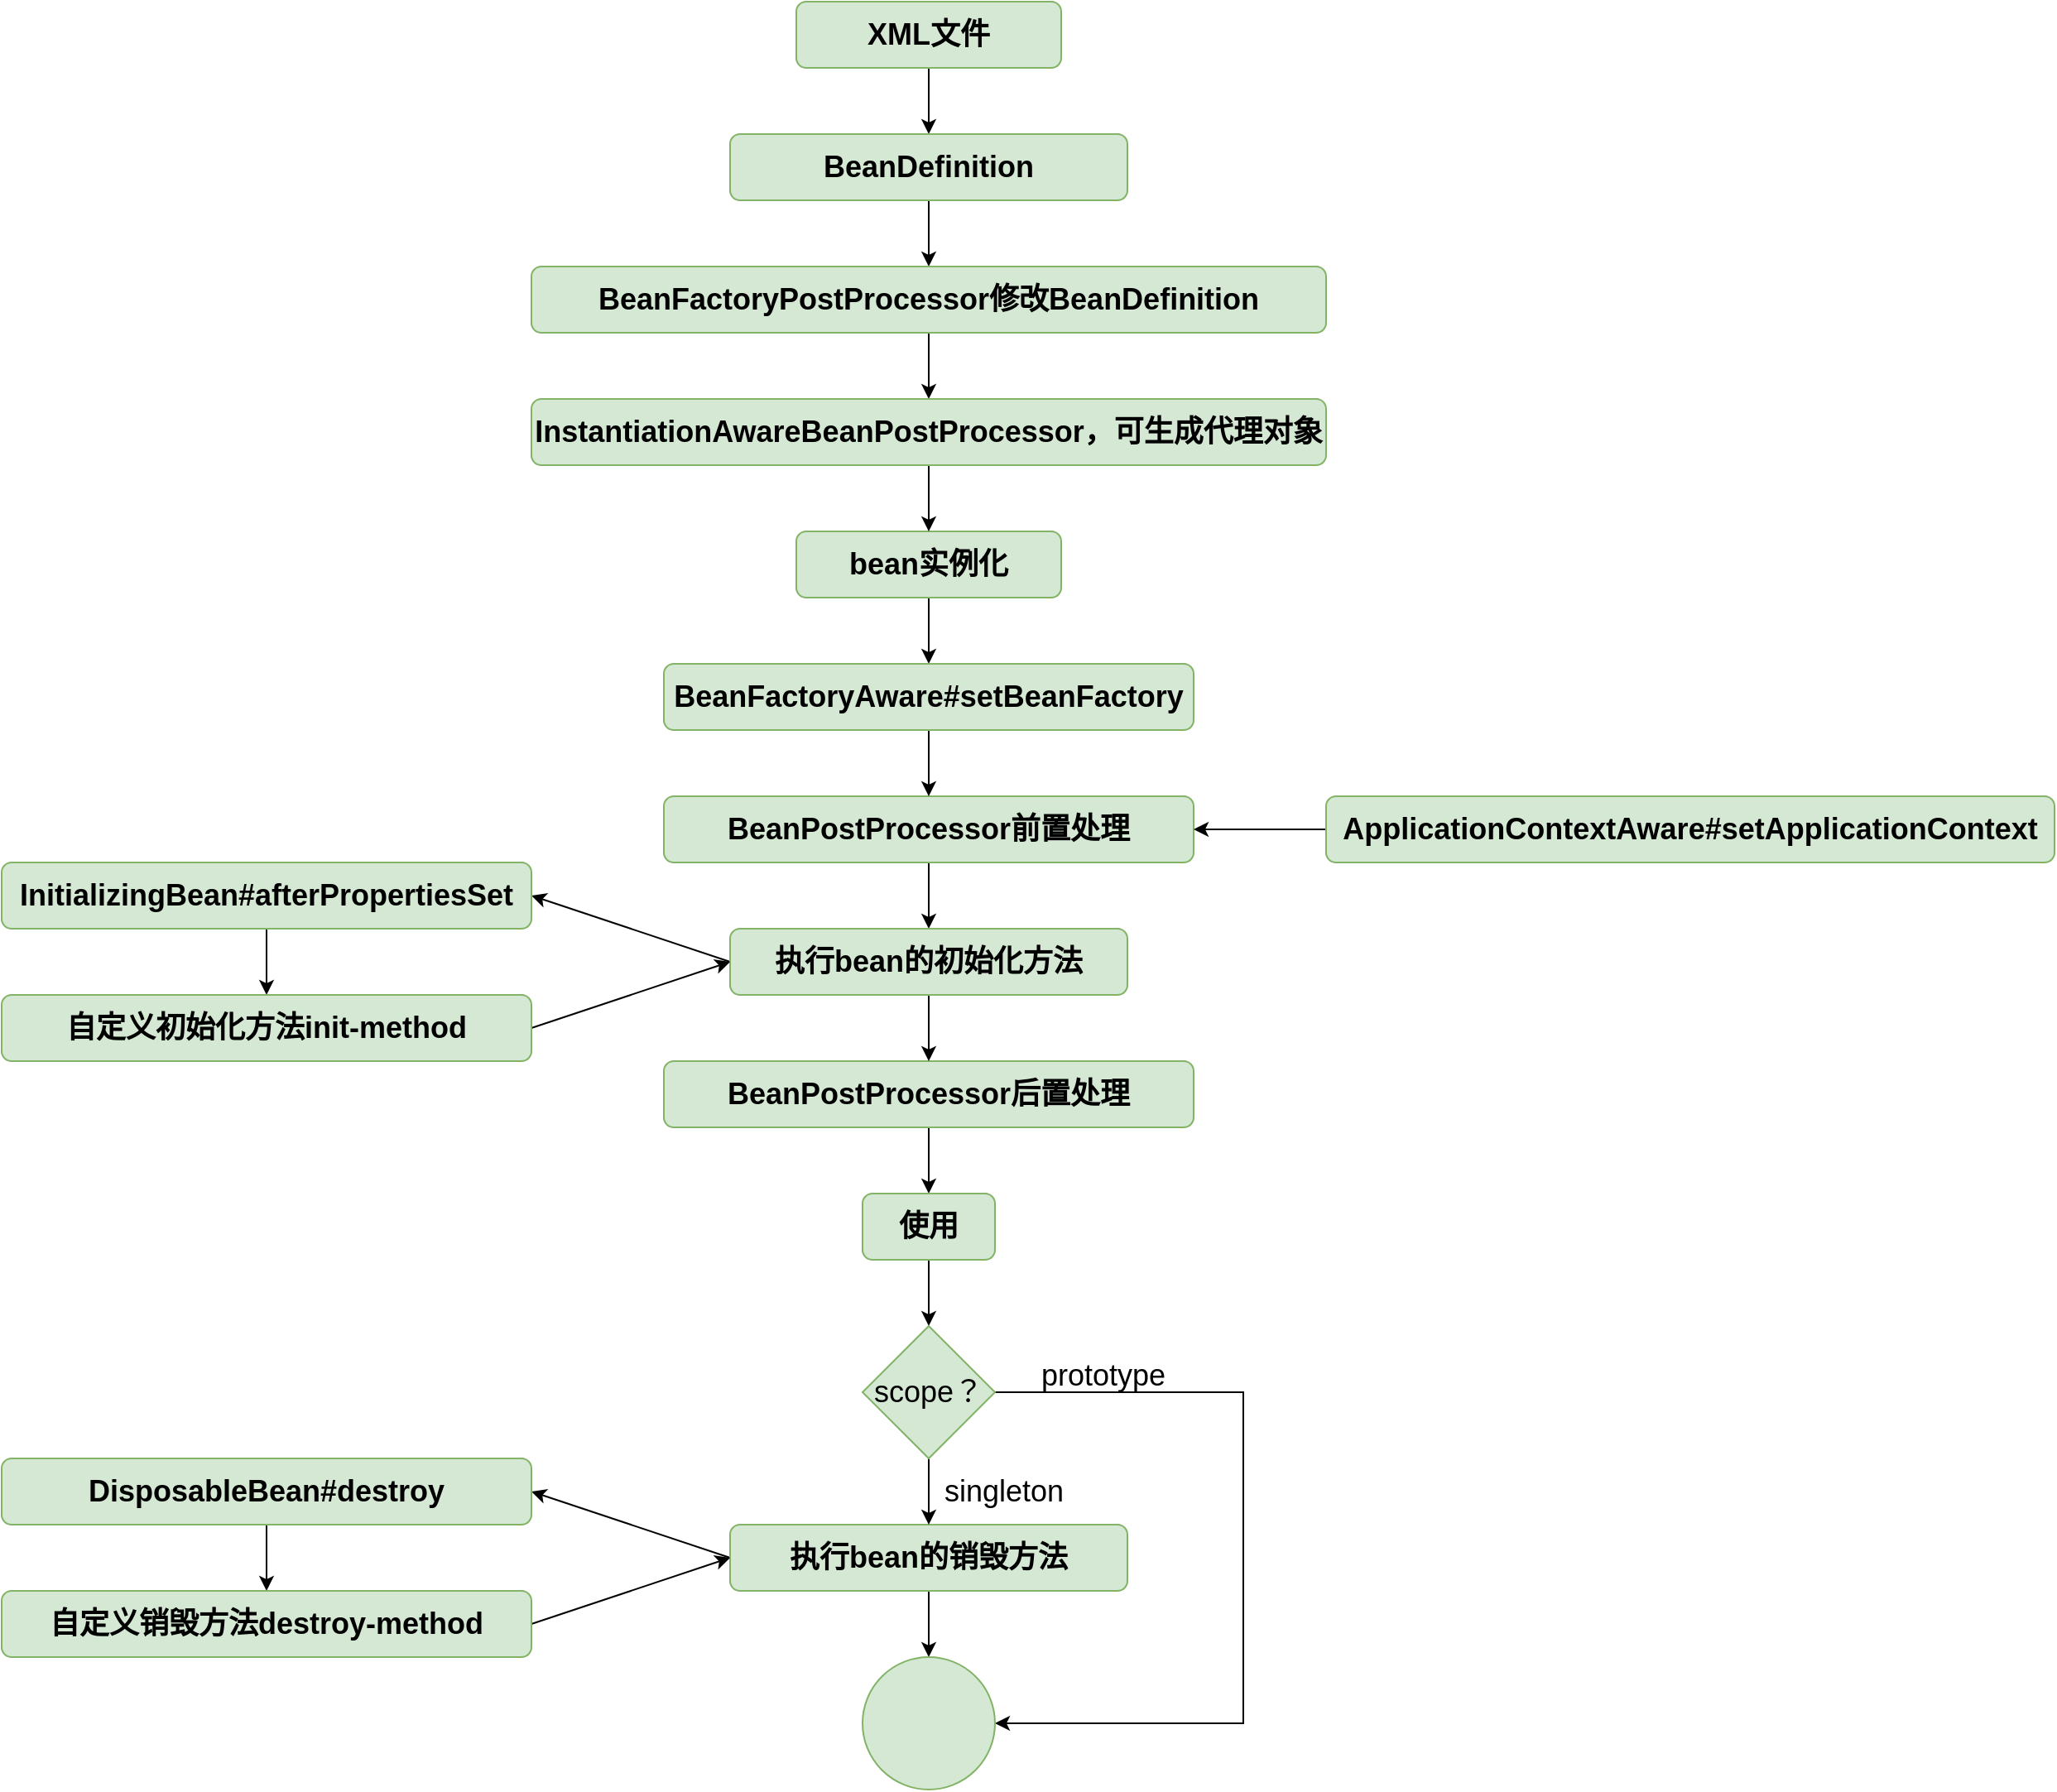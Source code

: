 <mxfile version="13.9.9" type="device"><diagram id="XCup01_M196d-NdNm2gF" name="第 1 页"><mxGraphModel dx="2889" dy="2351" grid="1" gridSize="10" guides="1" tooltips="1" connect="1" arrows="1" fold="1" page="1" pageScale="1" pageWidth="827" pageHeight="1169" math="0" shadow="0"><root><mxCell id="0"/><mxCell id="1" parent="0"/><mxCell id="z_zPgIQAVSieib9A5ZdU-8" style="edgeStyle=orthogonalEdgeStyle;rounded=0;orthogonalLoop=1;jettySize=auto;html=1;exitX=0.5;exitY=1;exitDx=0;exitDy=0;entryX=0.5;entryY=0;entryDx=0;entryDy=0;" parent="1" source="z_zPgIQAVSieib9A5ZdU-1" target="z_zPgIQAVSieib9A5ZdU-2" edge="1"><mxGeometry relative="1" as="geometry"/></mxCell><mxCell id="z_zPgIQAVSieib9A5ZdU-1" value="&lt;font style=&quot;font-size: 18px&quot;&gt;&lt;span&gt;XML文件&lt;/span&gt;&lt;/font&gt;" style="rounded=1;whiteSpace=wrap;html=1;strokeColor=#82b366;fillColor=#d5e8d4;fontStyle=1" parent="1" vertex="1"><mxGeometry x="280" y="-40" width="160" height="40" as="geometry"/></mxCell><mxCell id="z_zPgIQAVSieib9A5ZdU-9" style="edgeStyle=orthogonalEdgeStyle;rounded=0;orthogonalLoop=1;jettySize=auto;html=1;exitX=0.5;exitY=1;exitDx=0;exitDy=0;entryX=0.5;entryY=0;entryDx=0;entryDy=0;" parent="1" source="z_zPgIQAVSieib9A5ZdU-2" edge="1"><mxGeometry relative="1" as="geometry"><mxPoint x="360" y="120" as="targetPoint"/></mxGeometry></mxCell><mxCell id="z_zPgIQAVSieib9A5ZdU-2" value="&lt;font style=&quot;font-size: 18px&quot;&gt;BeanDefinition&lt;/font&gt;" style="rounded=1;whiteSpace=wrap;html=1;strokeColor=#82b366;fillColor=#d5e8d4;fontStyle=1" parent="1" vertex="1"><mxGeometry x="240" y="40" width="240" height="40" as="geometry"/></mxCell><mxCell id="erj8hRSXFopZvEVx9B8b-2" style="edgeStyle=orthogonalEdgeStyle;rounded=0;orthogonalLoop=1;jettySize=auto;html=1;exitX=0.5;exitY=1;exitDx=0;exitDy=0;entryX=0.5;entryY=0;entryDx=0;entryDy=0;" edge="1" parent="1" source="z_zPgIQAVSieib9A5ZdU-3" target="erj8hRSXFopZvEVx9B8b-1"><mxGeometry relative="1" as="geometry"/></mxCell><mxCell id="z_zPgIQAVSieib9A5ZdU-3" value="&lt;font style=&quot;font-size: 18px&quot;&gt;BeanFactoryPostProcessor修改BeanDefinition&lt;/font&gt;" style="rounded=1;whiteSpace=wrap;html=1;strokeColor=#82b366;fillColor=#d5e8d4;fontStyle=1" parent="1" vertex="1"><mxGeometry x="120" y="120" width="480" height="40" as="geometry"/></mxCell><mxCell id="z_zPgIQAVSieib9A5ZdU-12" style="edgeStyle=orthogonalEdgeStyle;rounded=0;orthogonalLoop=1;jettySize=auto;html=1;exitX=0.5;exitY=1;exitDx=0;exitDy=0;entryX=0.5;entryY=0;entryDx=0;entryDy=0;" parent="1" source="z_zPgIQAVSieib9A5ZdU-4" target="z_zPgIQAVSieib9A5ZdU-7" edge="1"><mxGeometry relative="1" as="geometry"/></mxCell><mxCell id="z_zPgIQAVSieib9A5ZdU-4" value="&lt;font style=&quot;font-size: 18px&quot;&gt;BeanPostProcessor前置处理&lt;/font&gt;" style="rounded=1;whiteSpace=wrap;html=1;strokeColor=#82b366;fillColor=#d5e8d4;fontStyle=1" parent="1" vertex="1"><mxGeometry x="200" y="440" width="320" height="40" as="geometry"/></mxCell><mxCell id="z_zPgIQAVSieib9A5ZdU-15" style="edgeStyle=orthogonalEdgeStyle;rounded=0;orthogonalLoop=1;jettySize=auto;html=1;exitX=0.5;exitY=1;exitDx=0;exitDy=0;entryX=0.5;entryY=0;entryDx=0;entryDy=0;" parent="1" source="z_zPgIQAVSieib9A5ZdU-5" target="z_zPgIQAVSieib9A5ZdU-14" edge="1"><mxGeometry relative="1" as="geometry"/></mxCell><mxCell id="z_zPgIQAVSieib9A5ZdU-5" value="&lt;font style=&quot;font-size: 18px&quot;&gt;BeanPostProcessor后置处理&lt;/font&gt;" style="rounded=1;whiteSpace=wrap;html=1;strokeColor=#82b366;fillColor=#d5e8d4;fontStyle=1" parent="1" vertex="1"><mxGeometry x="200" y="600" width="320" height="40" as="geometry"/></mxCell><mxCell id="lto-nkvgaagyxPAdMspS-2" style="edgeStyle=orthogonalEdgeStyle;rounded=0;orthogonalLoop=1;jettySize=auto;html=1;exitX=0.5;exitY=1;exitDx=0;exitDy=0;entryX=0.5;entryY=0;entryDx=0;entryDy=0;" parent="1" source="z_zPgIQAVSieib9A5ZdU-6" target="lto-nkvgaagyxPAdMspS-1" edge="1"><mxGeometry relative="1" as="geometry"/></mxCell><mxCell id="z_zPgIQAVSieib9A5ZdU-6" value="&lt;font style=&quot;font-size: 18px&quot;&gt;bean实例化&lt;/font&gt;" style="rounded=1;whiteSpace=wrap;html=1;strokeColor=#82b366;fillColor=#d5e8d4;fontStyle=1" parent="1" vertex="1"><mxGeometry x="280" y="280" width="160" height="40" as="geometry"/></mxCell><mxCell id="z_zPgIQAVSieib9A5ZdU-13" style="edgeStyle=orthogonalEdgeStyle;rounded=0;orthogonalLoop=1;jettySize=auto;html=1;exitX=0.5;exitY=1;exitDx=0;exitDy=0;entryX=0.5;entryY=0;entryDx=0;entryDy=0;" parent="1" source="z_zPgIQAVSieib9A5ZdU-7" target="z_zPgIQAVSieib9A5ZdU-5" edge="1"><mxGeometry relative="1" as="geometry"/></mxCell><mxCell id="6sdbi7HsQENCP3N6Rz-g-3" style="rounded=0;orthogonalLoop=1;jettySize=auto;html=1;exitX=0;exitY=0.5;exitDx=0;exitDy=0;entryX=1;entryY=0.5;entryDx=0;entryDy=0;" parent="1" source="z_zPgIQAVSieib9A5ZdU-7" target="6sdbi7HsQENCP3N6Rz-g-1" edge="1"><mxGeometry relative="1" as="geometry"/></mxCell><mxCell id="z_zPgIQAVSieib9A5ZdU-7" value="&lt;font style=&quot;font-size: 18px&quot;&gt;执行bean的初始化方法&lt;/font&gt;" style="rounded=1;whiteSpace=wrap;html=1;strokeColor=#82b366;fillColor=#d5e8d4;fontStyle=1" parent="1" vertex="1"><mxGeometry x="240" y="520" width="240" height="40" as="geometry"/></mxCell><mxCell id="9-E2e-EG15gcrrhWg6w1-10" style="edgeStyle=orthogonalEdgeStyle;rounded=0;orthogonalLoop=1;jettySize=auto;html=1;exitX=0.5;exitY=1;exitDx=0;exitDy=0;entryX=0.5;entryY=0;entryDx=0;entryDy=0;" parent="1" source="z_zPgIQAVSieib9A5ZdU-14" target="9-E2e-EG15gcrrhWg6w1-1" edge="1"><mxGeometry relative="1" as="geometry"/></mxCell><mxCell id="z_zPgIQAVSieib9A5ZdU-14" value="&lt;font style=&quot;font-size: 18px&quot;&gt;使用&lt;/font&gt;" style="rounded=1;whiteSpace=wrap;html=1;strokeColor=#82b366;fillColor=#d5e8d4;fontStyle=1" parent="1" vertex="1"><mxGeometry x="320" y="680" width="80" height="40" as="geometry"/></mxCell><mxCell id="6sdbi7HsQENCP3N6Rz-g-4" style="edgeStyle=none;rounded=0;orthogonalLoop=1;jettySize=auto;html=1;exitX=0.5;exitY=1;exitDx=0;exitDy=0;entryX=0.5;entryY=0;entryDx=0;entryDy=0;" parent="1" source="6sdbi7HsQENCP3N6Rz-g-1" target="6sdbi7HsQENCP3N6Rz-g-2" edge="1"><mxGeometry relative="1" as="geometry"/></mxCell><mxCell id="6sdbi7HsQENCP3N6Rz-g-1" value="&lt;font style=&quot;font-size: 18px&quot;&gt;InitializingBean#afterPropertiesSet&lt;/font&gt;" style="rounded=1;whiteSpace=wrap;html=1;strokeColor=#82b366;fillColor=#d5e8d4;fontStyle=1" parent="1" vertex="1"><mxGeometry x="-200" y="480" width="320" height="40" as="geometry"/></mxCell><mxCell id="6sdbi7HsQENCP3N6Rz-g-5" style="edgeStyle=none;rounded=0;orthogonalLoop=1;jettySize=auto;html=1;exitX=1;exitY=0.5;exitDx=0;exitDy=0;entryX=0;entryY=0.5;entryDx=0;entryDy=0;" parent="1" source="6sdbi7HsQENCP3N6Rz-g-2" target="z_zPgIQAVSieib9A5ZdU-7" edge="1"><mxGeometry relative="1" as="geometry"/></mxCell><mxCell id="6sdbi7HsQENCP3N6Rz-g-2" value="&lt;font style=&quot;font-size: 18px&quot;&gt;自定义初始化方法init-method&lt;/font&gt;" style="rounded=1;whiteSpace=wrap;html=1;strokeColor=#82b366;fillColor=#d5e8d4;fontStyle=1" parent="1" vertex="1"><mxGeometry x="-200" y="560" width="320" height="40" as="geometry"/></mxCell><mxCell id="6sdbi7HsQENCP3N6Rz-g-11" style="edgeStyle=none;rounded=0;orthogonalLoop=1;jettySize=auto;html=1;exitX=0;exitY=0.5;exitDx=0;exitDy=0;entryX=1;entryY=0.5;entryDx=0;entryDy=0;" parent="1" source="6sdbi7HsQENCP3N6Rz-g-7" target="6sdbi7HsQENCP3N6Rz-g-9" edge="1"><mxGeometry relative="1" as="geometry"/></mxCell><mxCell id="9-E2e-EG15gcrrhWg6w1-8" style="edgeStyle=orthogonalEdgeStyle;rounded=0;orthogonalLoop=1;jettySize=auto;html=1;exitX=0.5;exitY=1;exitDx=0;exitDy=0;entryX=0.5;entryY=0;entryDx=0;entryDy=0;" parent="1" source="6sdbi7HsQENCP3N6Rz-g-7" target="9-E2e-EG15gcrrhWg6w1-7" edge="1"><mxGeometry relative="1" as="geometry"/></mxCell><mxCell id="6sdbi7HsQENCP3N6Rz-g-7" value="&lt;font style=&quot;font-size: 18px&quot;&gt;执行bean的销毁方法&lt;/font&gt;" style="rounded=1;whiteSpace=wrap;html=1;strokeColor=#82b366;fillColor=#d5e8d4;fontStyle=1" parent="1" vertex="1"><mxGeometry x="240" y="880" width="240" height="40" as="geometry"/></mxCell><mxCell id="6sdbi7HsQENCP3N6Rz-g-12" style="edgeStyle=none;rounded=0;orthogonalLoop=1;jettySize=auto;html=1;exitX=0.5;exitY=1;exitDx=0;exitDy=0;entryX=0.5;entryY=0;entryDx=0;entryDy=0;" parent="1" source="6sdbi7HsQENCP3N6Rz-g-9" target="6sdbi7HsQENCP3N6Rz-g-10" edge="1"><mxGeometry relative="1" as="geometry"/></mxCell><mxCell id="6sdbi7HsQENCP3N6Rz-g-9" value="&lt;font style=&quot;font-size: 18px&quot;&gt;DisposableBean#destroy&lt;/font&gt;" style="rounded=1;whiteSpace=wrap;html=1;strokeColor=#82b366;fillColor=#d5e8d4;fontStyle=1" parent="1" vertex="1"><mxGeometry x="-200" y="840" width="320" height="40" as="geometry"/></mxCell><mxCell id="6sdbi7HsQENCP3N6Rz-g-13" style="edgeStyle=none;rounded=0;orthogonalLoop=1;jettySize=auto;html=1;exitX=1;exitY=0.5;exitDx=0;exitDy=0;entryX=0;entryY=0.5;entryDx=0;entryDy=0;" parent="1" source="6sdbi7HsQENCP3N6Rz-g-10" target="6sdbi7HsQENCP3N6Rz-g-7" edge="1"><mxGeometry relative="1" as="geometry"/></mxCell><mxCell id="6sdbi7HsQENCP3N6Rz-g-10" value="&lt;font style=&quot;font-size: 18px&quot;&gt;自定义销毁方法destroy-method&lt;/font&gt;" style="rounded=1;whiteSpace=wrap;html=1;strokeColor=#82b366;fillColor=#d5e8d4;fontStyle=1" parent="1" vertex="1"><mxGeometry x="-200" y="920" width="320" height="40" as="geometry"/></mxCell><mxCell id="lto-nkvgaagyxPAdMspS-3" style="edgeStyle=orthogonalEdgeStyle;rounded=0;orthogonalLoop=1;jettySize=auto;html=1;exitX=0.5;exitY=1;exitDx=0;exitDy=0;entryX=0.5;entryY=0;entryDx=0;entryDy=0;" parent="1" source="lto-nkvgaagyxPAdMspS-1" target="z_zPgIQAVSieib9A5ZdU-4" edge="1"><mxGeometry relative="1" as="geometry"/></mxCell><mxCell id="lto-nkvgaagyxPAdMspS-1" value="&lt;font style=&quot;font-size: 18px&quot;&gt;BeanFactoryAware#setBeanFactory&lt;/font&gt;" style="rounded=1;whiteSpace=wrap;html=1;strokeColor=#82b366;fillColor=#d5e8d4;fontStyle=1" parent="1" vertex="1"><mxGeometry x="200" y="360" width="320" height="40" as="geometry"/></mxCell><mxCell id="lto-nkvgaagyxPAdMspS-5" style="edgeStyle=orthogonalEdgeStyle;rounded=0;orthogonalLoop=1;jettySize=auto;html=1;exitX=0;exitY=0.5;exitDx=0;exitDy=0;entryX=1;entryY=0.5;entryDx=0;entryDy=0;" parent="1" source="lto-nkvgaagyxPAdMspS-4" target="z_zPgIQAVSieib9A5ZdU-4" edge="1"><mxGeometry relative="1" as="geometry"/></mxCell><mxCell id="lto-nkvgaagyxPAdMspS-4" value="&lt;font style=&quot;font-size: 18px&quot;&gt;ApplicationContextAware#setApplicationContext&lt;/font&gt;" style="rounded=1;whiteSpace=wrap;html=1;strokeColor=#82b366;fillColor=#d5e8d4;fontStyle=1" parent="1" vertex="1"><mxGeometry x="600" y="440" width="440" height="40" as="geometry"/></mxCell><object label="" id="9-E2e-EG15gcrrhWg6w1-2"><mxCell style="edgeStyle=orthogonalEdgeStyle;rounded=0;orthogonalLoop=1;jettySize=auto;html=1;exitX=0.5;exitY=1;exitDx=0;exitDy=0;entryX=0.5;entryY=0;entryDx=0;entryDy=0;" parent="1" source="9-E2e-EG15gcrrhWg6w1-1" target="6sdbi7HsQENCP3N6Rz-g-7" edge="1"><mxGeometry relative="1" as="geometry"/></mxCell></object><mxCell id="9-E2e-EG15gcrrhWg6w1-9" style="edgeStyle=orthogonalEdgeStyle;rounded=0;orthogonalLoop=1;jettySize=auto;html=1;exitX=1;exitY=0.5;exitDx=0;exitDy=0;entryX=1;entryY=0.5;entryDx=0;entryDy=0;" parent="1" source="9-E2e-EG15gcrrhWg6w1-1" target="9-E2e-EG15gcrrhWg6w1-7" edge="1"><mxGeometry relative="1" as="geometry"><Array as="points"><mxPoint x="550" y="800"/><mxPoint x="550" y="1000"/></Array></mxGeometry></mxCell><mxCell id="9-E2e-EG15gcrrhWg6w1-1" value="&lt;font style=&quot;font-size: 18px&quot;&gt;scope？&lt;/font&gt;" style="rhombus;whiteSpace=wrap;html=1;fillColor=#d5e8d4;strokeColor=#82b366;" parent="1" vertex="1"><mxGeometry x="320" y="760" width="80" height="80" as="geometry"/></mxCell><mxCell id="9-E2e-EG15gcrrhWg6w1-5" value="&lt;font style=&quot;font-size: 18px&quot;&gt;singleton&lt;/font&gt;" style="text;html=1;resizable=0;autosize=1;align=center;verticalAlign=middle;points=[];fillColor=none;strokeColor=none;rounded=0;" parent="1" vertex="1"><mxGeometry x="360" y="850" width="90" height="20" as="geometry"/></mxCell><mxCell id="9-E2e-EG15gcrrhWg6w1-6" value="&lt;font style=&quot;font-size: 18px&quot;&gt;prototype&lt;/font&gt;" style="text;html=1;resizable=0;autosize=1;align=center;verticalAlign=middle;points=[];fillColor=none;strokeColor=none;rounded=0;" parent="1" vertex="1"><mxGeometry x="420" y="780" width="90" height="20" as="geometry"/></mxCell><mxCell id="9-E2e-EG15gcrrhWg6w1-7" value="" style="ellipse;whiteSpace=wrap;html=1;aspect=fixed;fillColor=#d5e8d4;strokeColor=#82b366;" parent="1" vertex="1"><mxGeometry x="320" y="960" width="80" height="80" as="geometry"/></mxCell><mxCell id="erj8hRSXFopZvEVx9B8b-3" style="edgeStyle=orthogonalEdgeStyle;rounded=0;orthogonalLoop=1;jettySize=auto;html=1;exitX=0.5;exitY=1;exitDx=0;exitDy=0;entryX=0.5;entryY=0;entryDx=0;entryDy=0;" edge="1" parent="1" source="erj8hRSXFopZvEVx9B8b-1" target="z_zPgIQAVSieib9A5ZdU-6"><mxGeometry relative="1" as="geometry"/></mxCell><mxCell id="erj8hRSXFopZvEVx9B8b-1" value="&lt;font style=&quot;font-size: 18px&quot;&gt;InstantiationAwareBeanPostProcessor，可生成代理对象&lt;/font&gt;" style="rounded=1;whiteSpace=wrap;html=1;strokeColor=#82b366;fillColor=#d5e8d4;fontStyle=1" vertex="1" parent="1"><mxGeometry x="120" y="200" width="480" height="40" as="geometry"/></mxCell></root></mxGraphModel></diagram></mxfile>